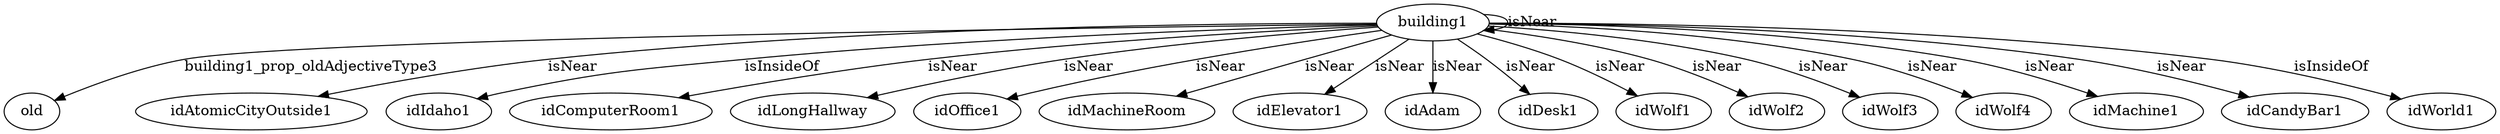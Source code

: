 digraph  {
building1 [node_type=entity_node];
old [node_type=property_node];
idAtomicCityOutside1 [node_type=entity_node];
idIdaho1 [node_type=entity_node];
idComputerRoom1 [node_type=entity_node];
idLongHallway [node_type=entity_node];
idOffice1 [node_type=entity_node];
idMachineRoom [node_type=entity_node];
idElevator1 [node_type=entity_node];
idAdam [node_type=entity_node];
idDesk1 [node_type=entity_node];
idWolf1 [node_type=entity_node];
idWolf2 [node_type=entity_node];
idWolf3 [node_type=entity_node];
idWolf4 [node_type=entity_node];
idMachine1 [node_type=entity_node];
idCandyBar1 [node_type=entity_node];
idWorld1 [node_type=entity_node];
building1 -> old  [edge_type=property, label=building1_prop_oldAdjectiveType3];
building1 -> idAtomicCityOutside1  [edge_type=relationship, label=isNear];
building1 -> idIdaho1  [edge_type=relationship, label=isInsideOf];
building1 -> idComputerRoom1  [edge_type=relationship, label=isNear];
building1 -> idLongHallway  [edge_type=relationship, label=isNear];
building1 -> idOffice1  [edge_type=relationship, label=isNear];
building1 -> idMachineRoom  [edge_type=relationship, label=isNear];
building1 -> idElevator1  [edge_type=relationship, label=isNear];
building1 -> idAdam  [edge_type=relationship, label=isNear];
building1 -> idDesk1  [edge_type=relationship, label=isNear];
building1 -> idWolf1  [edge_type=relationship, label=isNear];
building1 -> idWolf2  [edge_type=relationship, label=isNear];
building1 -> idWolf3  [edge_type=relationship, label=isNear];
building1 -> idWolf4  [edge_type=relationship, label=isNear];
building1 -> idMachine1  [edge_type=relationship, label=isNear];
building1 -> idCandyBar1  [edge_type=relationship, label=isNear];
building1 -> idWorld1  [edge_type=relationship, label=isInsideOf];
building1 -> building1  [edge_type=relationship, label=isNear];
}
